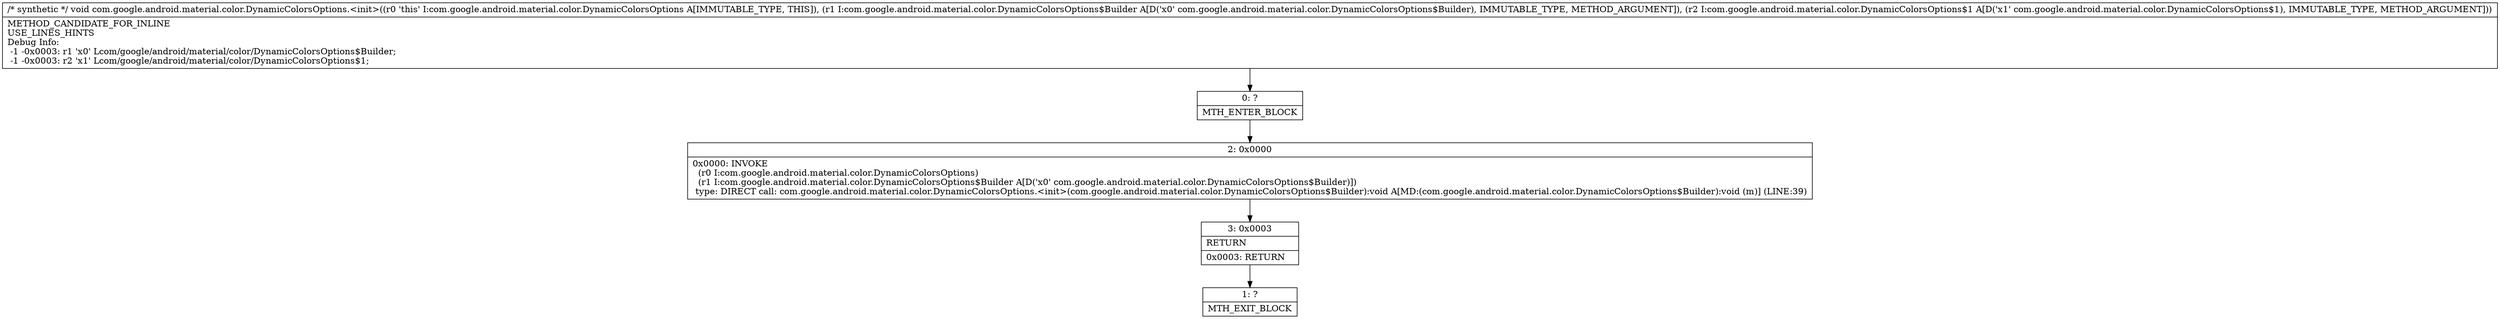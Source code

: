 digraph "CFG forcom.google.android.material.color.DynamicColorsOptions.\<init\>(Lcom\/google\/android\/material\/color\/DynamicColorsOptions$Builder;Lcom\/google\/android\/material\/color\/DynamicColorsOptions$1;)V" {
Node_0 [shape=record,label="{0\:\ ?|MTH_ENTER_BLOCK\l}"];
Node_2 [shape=record,label="{2\:\ 0x0000|0x0000: INVOKE  \l  (r0 I:com.google.android.material.color.DynamicColorsOptions)\l  (r1 I:com.google.android.material.color.DynamicColorsOptions$Builder A[D('x0' com.google.android.material.color.DynamicColorsOptions$Builder)])\l type: DIRECT call: com.google.android.material.color.DynamicColorsOptions.\<init\>(com.google.android.material.color.DynamicColorsOptions$Builder):void A[MD:(com.google.android.material.color.DynamicColorsOptions$Builder):void (m)] (LINE:39)\l}"];
Node_3 [shape=record,label="{3\:\ 0x0003|RETURN\l|0x0003: RETURN   \l}"];
Node_1 [shape=record,label="{1\:\ ?|MTH_EXIT_BLOCK\l}"];
MethodNode[shape=record,label="{\/* synthetic *\/ void com.google.android.material.color.DynamicColorsOptions.\<init\>((r0 'this' I:com.google.android.material.color.DynamicColorsOptions A[IMMUTABLE_TYPE, THIS]), (r1 I:com.google.android.material.color.DynamicColorsOptions$Builder A[D('x0' com.google.android.material.color.DynamicColorsOptions$Builder), IMMUTABLE_TYPE, METHOD_ARGUMENT]), (r2 I:com.google.android.material.color.DynamicColorsOptions$1 A[D('x1' com.google.android.material.color.DynamicColorsOptions$1), IMMUTABLE_TYPE, METHOD_ARGUMENT]))  | METHOD_CANDIDATE_FOR_INLINE\lUSE_LINES_HINTS\lDebug Info:\l  \-1 \-0x0003: r1 'x0' Lcom\/google\/android\/material\/color\/DynamicColorsOptions$Builder;\l  \-1 \-0x0003: r2 'x1' Lcom\/google\/android\/material\/color\/DynamicColorsOptions$1;\l}"];
MethodNode -> Node_0;Node_0 -> Node_2;
Node_2 -> Node_3;
Node_3 -> Node_1;
}

